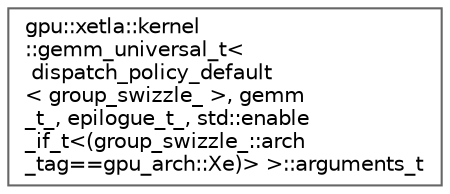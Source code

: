 digraph "Graphical Class Hierarchy"
{
 // LATEX_PDF_SIZE
  bgcolor="transparent";
  edge [fontname=Helvetica,fontsize=10,labelfontname=Helvetica,labelfontsize=10];
  node [fontname=Helvetica,fontsize=10,shape=box,height=0.2,width=0.4];
  rankdir="LR";
  Node0 [id="Node000000",label="gpu::xetla::kernel\l::gemm_universal_t\<\l dispatch_policy_default\l\< group_swizzle_ \>, gemm\l_t_, epilogue_t_, std::enable\l_if_t\<(group_swizzle_::arch\l_tag==gpu_arch::Xe)\> \>::arguments_t",height=0.2,width=0.4,color="grey40", fillcolor="white", style="filled",URL="$structgpu_1_1xetla_1_1kernel_1_1gemm__universal__t_3_01dispatch__policy__default_3_01group__swizfba6d51ee66d93e1d7cdebfe7c9ba60e.html",tooltip="GEMM_UNIVERSAL arguments."];
}

